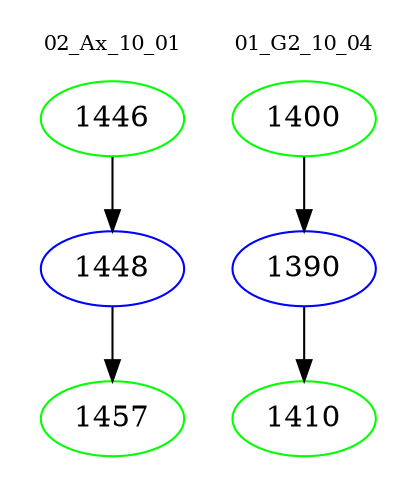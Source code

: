 digraph{
subgraph cluster_0 {
color = white
label = "02_Ax_10_01";
fontsize=10;
T0_1446 [label="1446", color="green"]
T0_1446 -> T0_1448 [color="black"]
T0_1448 [label="1448", color="blue"]
T0_1448 -> T0_1457 [color="black"]
T0_1457 [label="1457", color="green"]
}
subgraph cluster_1 {
color = white
label = "01_G2_10_04";
fontsize=10;
T1_1400 [label="1400", color="green"]
T1_1400 -> T1_1390 [color="black"]
T1_1390 [label="1390", color="blue"]
T1_1390 -> T1_1410 [color="black"]
T1_1410 [label="1410", color="green"]
}
}
